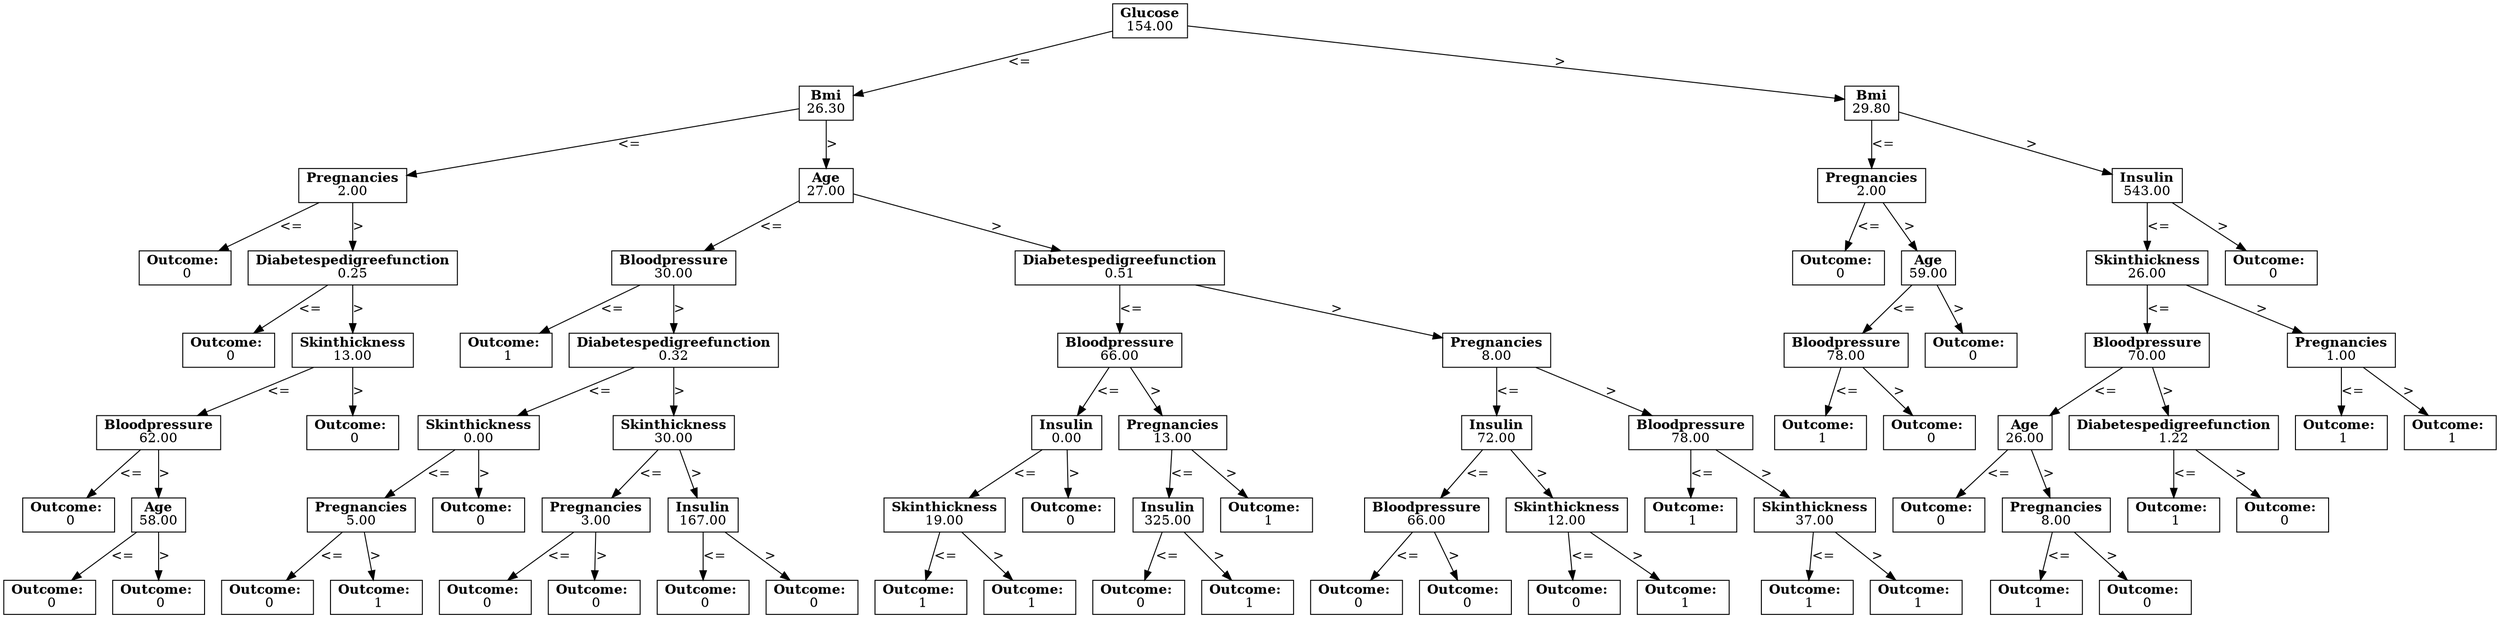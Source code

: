 digraph DecisionTree {
N0 [label=<<b>Glucose</b><br/>154.00>, shape=box];
N1 [label=<<b>Bmi</b><br/>26.30>, shape=box];
N0 -> N1 [label="<="];
N2 [label=<<b>Pregnancies</b><br/>2.00>, shape=box];
N1 -> N2 [label="<="];
N3 [label=<<b>Outcome:</b> <br/> 0>, shape=box];
N2 -> N3 [label="<="];
N4 [label=<<b>Diabetespedigreefunction</b><br/>0.25>, shape=box];
N2 -> N4 [label=">"];
N5 [label=<<b>Outcome:</b> <br/> 0>, shape=box];
N4 -> N5 [label="<="];
N6 [label=<<b>Skinthickness</b><br/>13.00>, shape=box];
N4 -> N6 [label=">"];
N7 [label=<<b>Bloodpressure</b><br/>62.00>, shape=box];
N6 -> N7 [label="<="];
N8 [label=<<b>Outcome:</b> <br/> 0>, shape=box];
N7 -> N8 [label="<="];
N9 [label=<<b>Age</b><br/>58.00>, shape=box];
N7 -> N9 [label=">"];
N10 [label=<<b>Outcome:</b> <br/> 0>, shape=box];
N9 -> N10 [label="<="];
N11 [label=<<b>Outcome:</b> <br/> 0>, shape=box];
N9 -> N11 [label=">"];
N12 [label=<<b>Outcome:</b> <br/> 0>, shape=box];
N6 -> N12 [label=">"];
N13 [label=<<b>Age</b><br/>27.00>, shape=box];
N1 -> N13 [label=">"];
N14 [label=<<b>Bloodpressure</b><br/>30.00>, shape=box];
N13 -> N14 [label="<="];
N15 [label=<<b>Outcome:</b> <br/> 1>, shape=box];
N14 -> N15 [label="<="];
N16 [label=<<b>Diabetespedigreefunction</b><br/>0.32>, shape=box];
N14 -> N16 [label=">"];
N17 [label=<<b>Skinthickness</b><br/>0.00>, shape=box];
N16 -> N17 [label="<="];
N18 [label=<<b>Pregnancies</b><br/>5.00>, shape=box];
N17 -> N18 [label="<="];
N19 [label=<<b>Outcome:</b> <br/> 0>, shape=box];
N18 -> N19 [label="<="];
N20 [label=<<b>Outcome:</b> <br/> 1>, shape=box];
N18 -> N20 [label=">"];
N21 [label=<<b>Outcome:</b> <br/> 0>, shape=box];
N17 -> N21 [label=">"];
N22 [label=<<b>Skinthickness</b><br/>30.00>, shape=box];
N16 -> N22 [label=">"];
N23 [label=<<b>Pregnancies</b><br/>3.00>, shape=box];
N22 -> N23 [label="<="];
N24 [label=<<b>Outcome:</b> <br/> 0>, shape=box];
N23 -> N24 [label="<="];
N25 [label=<<b>Outcome:</b> <br/> 0>, shape=box];
N23 -> N25 [label=">"];
N26 [label=<<b>Insulin</b><br/>167.00>, shape=box];
N22 -> N26 [label=">"];
N27 [label=<<b>Outcome:</b> <br/> 0>, shape=box];
N26 -> N27 [label="<="];
N28 [label=<<b>Outcome:</b> <br/> 0>, shape=box];
N26 -> N28 [label=">"];
N29 [label=<<b>Diabetespedigreefunction</b><br/>0.51>, shape=box];
N13 -> N29 [label=">"];
N30 [label=<<b>Bloodpressure</b><br/>66.00>, shape=box];
N29 -> N30 [label="<="];
N31 [label=<<b>Insulin</b><br/>0.00>, shape=box];
N30 -> N31 [label="<="];
N32 [label=<<b>Skinthickness</b><br/>19.00>, shape=box];
N31 -> N32 [label="<="];
N33 [label=<<b>Outcome:</b> <br/> 1>, shape=box];
N32 -> N33 [label="<="];
N34 [label=<<b>Outcome:</b> <br/> 1>, shape=box];
N32 -> N34 [label=">"];
N35 [label=<<b>Outcome:</b> <br/> 0>, shape=box];
N31 -> N35 [label=">"];
N36 [label=<<b>Pregnancies</b><br/>13.00>, shape=box];
N30 -> N36 [label=">"];
N37 [label=<<b>Insulin</b><br/>325.00>, shape=box];
N36 -> N37 [label="<="];
N38 [label=<<b>Outcome:</b> <br/> 0>, shape=box];
N37 -> N38 [label="<="];
N39 [label=<<b>Outcome:</b> <br/> 1>, shape=box];
N37 -> N39 [label=">"];
N40 [label=<<b>Outcome:</b> <br/> 1>, shape=box];
N36 -> N40 [label=">"];
N41 [label=<<b>Pregnancies</b><br/>8.00>, shape=box];
N29 -> N41 [label=">"];
N42 [label=<<b>Insulin</b><br/>72.00>, shape=box];
N41 -> N42 [label="<="];
N43 [label=<<b>Bloodpressure</b><br/>66.00>, shape=box];
N42 -> N43 [label="<="];
N44 [label=<<b>Outcome:</b> <br/> 0>, shape=box];
N43 -> N44 [label="<="];
N45 [label=<<b>Outcome:</b> <br/> 0>, shape=box];
N43 -> N45 [label=">"];
N46 [label=<<b>Skinthickness</b><br/>12.00>, shape=box];
N42 -> N46 [label=">"];
N47 [label=<<b>Outcome:</b> <br/> 0>, shape=box];
N46 -> N47 [label="<="];
N48 [label=<<b>Outcome:</b> <br/> 1>, shape=box];
N46 -> N48 [label=">"];
N49 [label=<<b>Bloodpressure</b><br/>78.00>, shape=box];
N41 -> N49 [label=">"];
N50 [label=<<b>Outcome:</b> <br/> 1>, shape=box];
N49 -> N50 [label="<="];
N51 [label=<<b>Skinthickness</b><br/>37.00>, shape=box];
N49 -> N51 [label=">"];
N52 [label=<<b>Outcome:</b> <br/> 1>, shape=box];
N51 -> N52 [label="<="];
N53 [label=<<b>Outcome:</b> <br/> 1>, shape=box];
N51 -> N53 [label=">"];
N54 [label=<<b>Bmi</b><br/>29.80>, shape=box];
N0 -> N54 [label=">"];
N55 [label=<<b>Pregnancies</b><br/>2.00>, shape=box];
N54 -> N55 [label="<="];
N56 [label=<<b>Outcome:</b> <br/> 0>, shape=box];
N55 -> N56 [label="<="];
N57 [label=<<b>Age</b><br/>59.00>, shape=box];
N55 -> N57 [label=">"];
N58 [label=<<b>Bloodpressure</b><br/>78.00>, shape=box];
N57 -> N58 [label="<="];
N59 [label=<<b>Outcome:</b> <br/> 1>, shape=box];
N58 -> N59 [label="<="];
N60 [label=<<b>Outcome:</b> <br/> 0>, shape=box];
N58 -> N60 [label=">"];
N61 [label=<<b>Outcome:</b> <br/> 0>, shape=box];
N57 -> N61 [label=">"];
N62 [label=<<b>Insulin</b><br/>543.00>, shape=box];
N54 -> N62 [label=">"];
N63 [label=<<b>Skinthickness</b><br/>26.00>, shape=box];
N62 -> N63 [label="<="];
N64 [label=<<b>Bloodpressure</b><br/>70.00>, shape=box];
N63 -> N64 [label="<="];
N65 [label=<<b>Age</b><br/>26.00>, shape=box];
N64 -> N65 [label="<="];
N66 [label=<<b>Outcome:</b> <br/> 0>, shape=box];
N65 -> N66 [label="<="];
N67 [label=<<b>Pregnancies</b><br/>8.00>, shape=box];
N65 -> N67 [label=">"];
N68 [label=<<b>Outcome:</b> <br/> 1>, shape=box];
N67 -> N68 [label="<="];
N69 [label=<<b>Outcome:</b> <br/> 0>, shape=box];
N67 -> N69 [label=">"];
N70 [label=<<b>Diabetespedigreefunction</b><br/>1.22>, shape=box];
N64 -> N70 [label=">"];
N71 [label=<<b>Outcome:</b> <br/> 1>, shape=box];
N70 -> N71 [label="<="];
N72 [label=<<b>Outcome:</b> <br/> 0>, shape=box];
N70 -> N72 [label=">"];
N73 [label=<<b>Pregnancies</b><br/>1.00>, shape=box];
N63 -> N73 [label=">"];
N74 [label=<<b>Outcome:</b> <br/> 1>, shape=box];
N73 -> N74 [label="<="];
N75 [label=<<b>Outcome:</b> <br/> 1>, shape=box];
N73 -> N75 [label=">"];
N76 [label=<<b>Outcome:</b> <br/> 0>, shape=box];
N62 -> N76 [label=">"];
}
